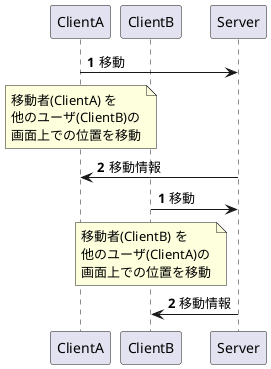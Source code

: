 @startuml
'移動シーケンス図

participant ClientA
participant ClientB
participant Server

autonumber
ClientA -> Server : 移動

note over ClientA
移動者(ClientA) を
他のユーザ(ClientB)の
画面上での位置を移動
end note
ClientA <- Server : 移動情報

autonumber
ClientB -> Server : 移動

note over ClientB
移動者(ClientB) を
他のユーザ(ClientA)の
画面上での位置を移動
end note
ClientB <- Server : 移動情報

@enduml
